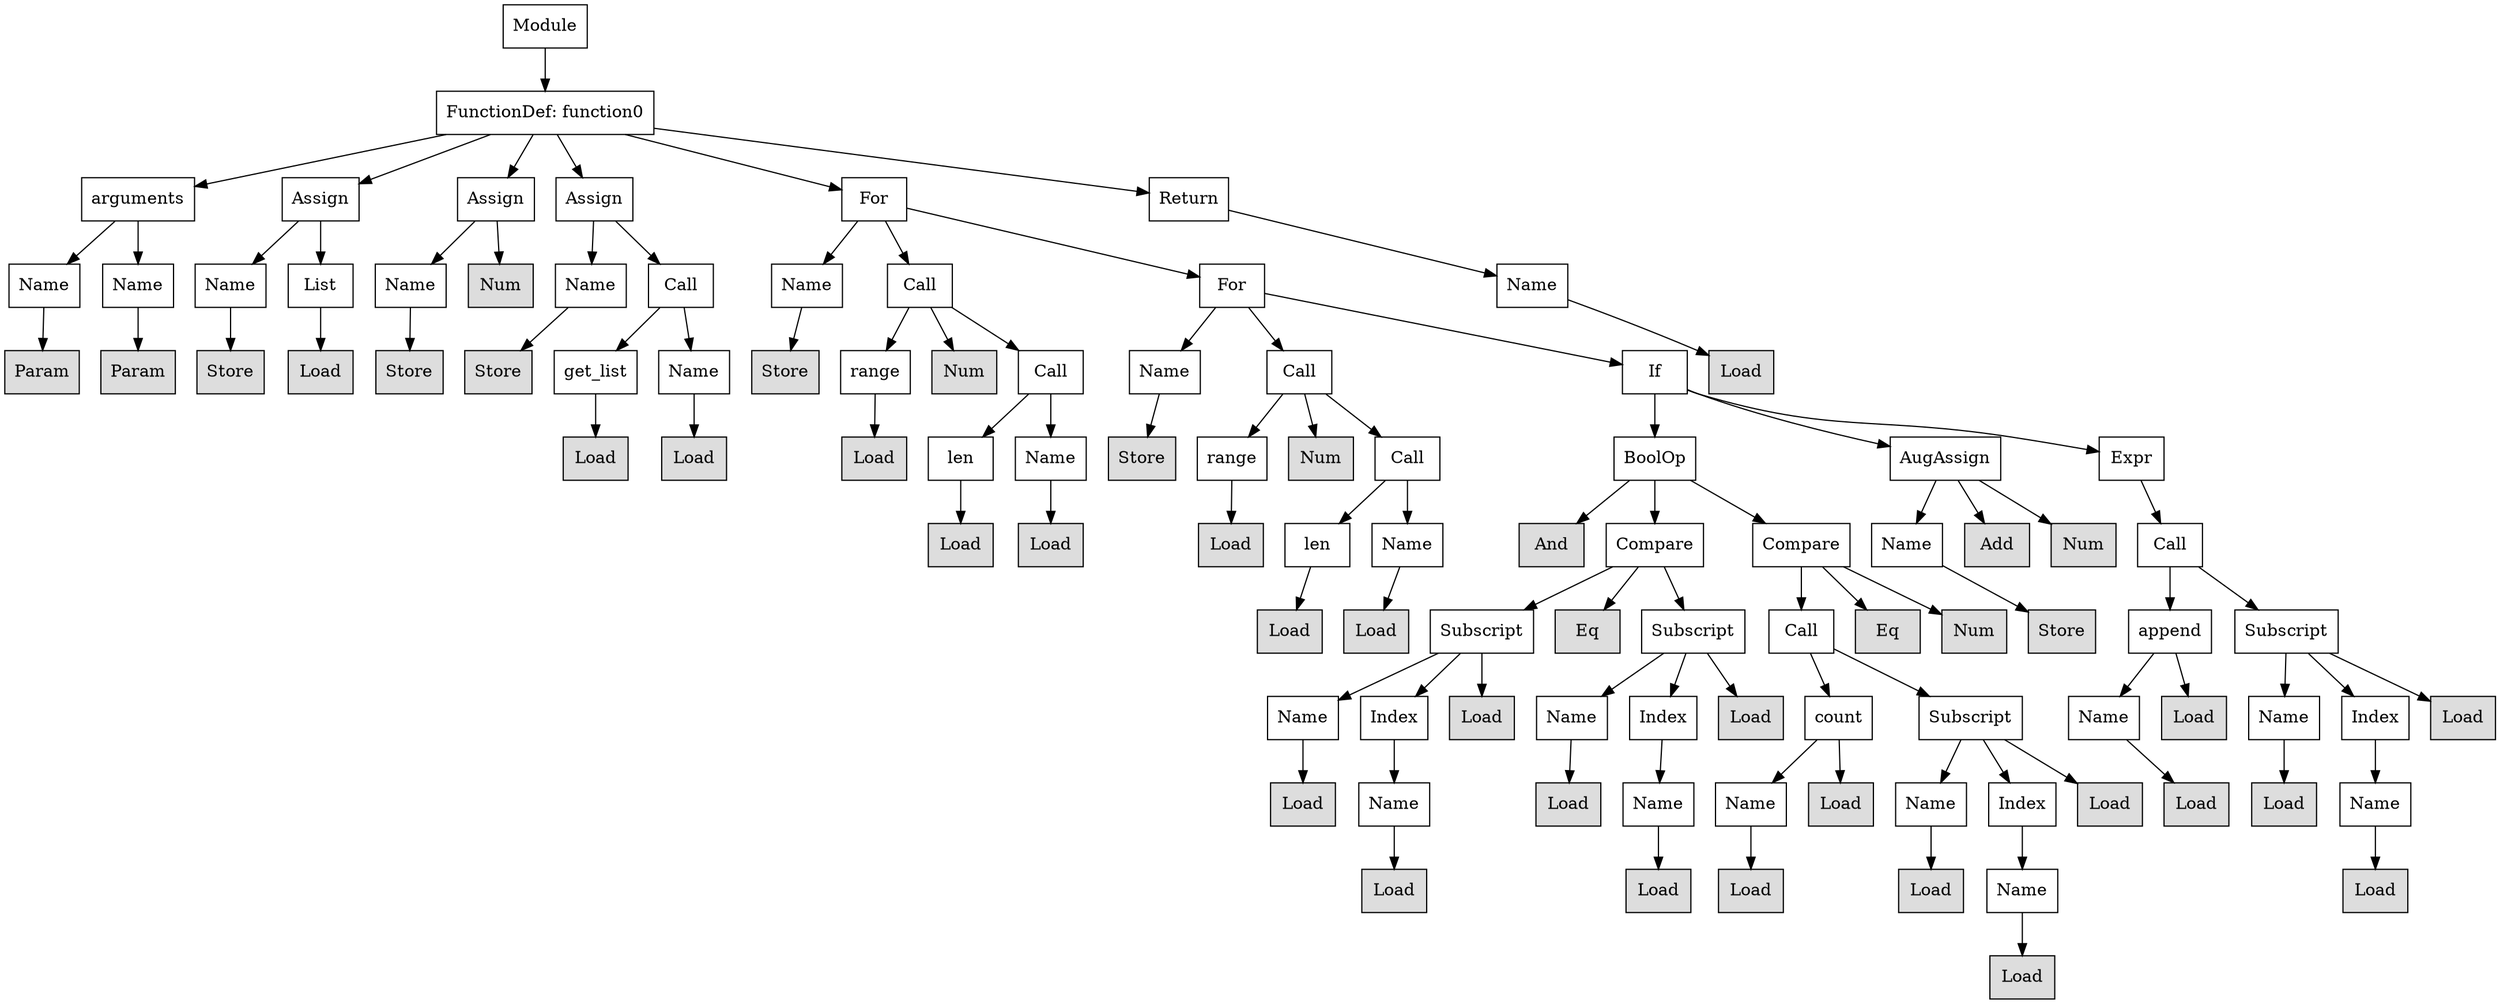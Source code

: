 digraph G {
n0 [shape=rect, label="Module"];
n1 [shape=rect, label="FunctionDef: function0"];
n2 [shape=rect, label="arguments"];
n3 [shape=rect, label="Assign"];
n4 [shape=rect, label="Assign"];
n5 [shape=rect, label="Assign"];
n6 [shape=rect, label="For"];
n7 [shape=rect, label="Return"];
n8 [shape=rect, label="Name"];
n9 [shape=rect, label="Name"];
n10 [shape=rect, label="Name"];
n11 [shape=rect, label="List"];
n12 [shape=rect, label="Name"];
n13 [shape=rect, label="Num" style="filled" fillcolor="#dddddd"];
n14 [shape=rect, label="Name"];
n15 [shape=rect, label="Call"];
n16 [shape=rect, label="Name"];
n17 [shape=rect, label="Call"];
n18 [shape=rect, label="For"];
n19 [shape=rect, label="Name"];
n20 [shape=rect, label="Param" style="filled" fillcolor="#dddddd"];
n21 [shape=rect, label="Param" style="filled" fillcolor="#dddddd"];
n22 [shape=rect, label="Store" style="filled" fillcolor="#dddddd"];
n23 [shape=rect, label="Load" style="filled" fillcolor="#dddddd"];
n24 [shape=rect, label="Store" style="filled" fillcolor="#dddddd"];
n25 [shape=rect, label="Store" style="filled" fillcolor="#dddddd"];
n26 [shape=rect, label="get_list"];
n27 [shape=rect, label="Name"];
n28 [shape=rect, label="Store" style="filled" fillcolor="#dddddd"];
n29 [shape=rect, label="range"];
n30 [shape=rect, label="Num" style="filled" fillcolor="#dddddd"];
n31 [shape=rect, label="Call"];
n32 [shape=rect, label="Name"];
n33 [shape=rect, label="Call"];
n34 [shape=rect, label="If"];
n35 [shape=rect, label="Load" style="filled" fillcolor="#dddddd"];
n36 [shape=rect, label="Load" style="filled" fillcolor="#dddddd"];
n37 [shape=rect, label="Load" style="filled" fillcolor="#dddddd"];
n38 [shape=rect, label="Load" style="filled" fillcolor="#dddddd"];
n39 [shape=rect, label="len"];
n40 [shape=rect, label="Name"];
n41 [shape=rect, label="Store" style="filled" fillcolor="#dddddd"];
n42 [shape=rect, label="range"];
n43 [shape=rect, label="Num" style="filled" fillcolor="#dddddd"];
n44 [shape=rect, label="Call"];
n45 [shape=rect, label="BoolOp"];
n46 [shape=rect, label="AugAssign"];
n47 [shape=rect, label="Expr"];
n48 [shape=rect, label="Load" style="filled" fillcolor="#dddddd"];
n49 [shape=rect, label="Load" style="filled" fillcolor="#dddddd"];
n50 [shape=rect, label="Load" style="filled" fillcolor="#dddddd"];
n51 [shape=rect, label="len"];
n52 [shape=rect, label="Name"];
n53 [shape=rect, label="And" style="filled" fillcolor="#dddddd"];
n54 [shape=rect, label="Compare"];
n55 [shape=rect, label="Compare"];
n56 [shape=rect, label="Name"];
n57 [shape=rect, label="Add" style="filled" fillcolor="#dddddd"];
n58 [shape=rect, label="Num" style="filled" fillcolor="#dddddd"];
n59 [shape=rect, label="Call"];
n60 [shape=rect, label="Load" style="filled" fillcolor="#dddddd"];
n61 [shape=rect, label="Load" style="filled" fillcolor="#dddddd"];
n62 [shape=rect, label="Subscript"];
n63 [shape=rect, label="Eq" style="filled" fillcolor="#dddddd"];
n64 [shape=rect, label="Subscript"];
n65 [shape=rect, label="Call"];
n66 [shape=rect, label="Eq" style="filled" fillcolor="#dddddd"];
n67 [shape=rect, label="Num" style="filled" fillcolor="#dddddd"];
n68 [shape=rect, label="Store" style="filled" fillcolor="#dddddd"];
n69 [shape=rect, label="append"];
n70 [shape=rect, label="Subscript"];
n71 [shape=rect, label="Name"];
n72 [shape=rect, label="Index"];
n73 [shape=rect, label="Load" style="filled" fillcolor="#dddddd"];
n74 [shape=rect, label="Name"];
n75 [shape=rect, label="Index"];
n76 [shape=rect, label="Load" style="filled" fillcolor="#dddddd"];
n77 [shape=rect, label="count"];
n78 [shape=rect, label="Subscript"];
n79 [shape=rect, label="Name"];
n80 [shape=rect, label="Load" style="filled" fillcolor="#dddddd"];
n81 [shape=rect, label="Name"];
n82 [shape=rect, label="Index"];
n83 [shape=rect, label="Load" style="filled" fillcolor="#dddddd"];
n84 [shape=rect, label="Load" style="filled" fillcolor="#dddddd"];
n85 [shape=rect, label="Name"];
n86 [shape=rect, label="Load" style="filled" fillcolor="#dddddd"];
n87 [shape=rect, label="Name"];
n88 [shape=rect, label="Name"];
n89 [shape=rect, label="Load" style="filled" fillcolor="#dddddd"];
n90 [shape=rect, label="Name"];
n91 [shape=rect, label="Index"];
n92 [shape=rect, label="Load" style="filled" fillcolor="#dddddd"];
n93 [shape=rect, label="Load" style="filled" fillcolor="#dddddd"];
n94 [shape=rect, label="Load" style="filled" fillcolor="#dddddd"];
n95 [shape=rect, label="Name"];
n96 [shape=rect, label="Load" style="filled" fillcolor="#dddddd"];
n97 [shape=rect, label="Load" style="filled" fillcolor="#dddddd"];
n98 [shape=rect, label="Load" style="filled" fillcolor="#dddddd"];
n99 [shape=rect, label="Load" style="filled" fillcolor="#dddddd"];
n100 [shape=rect, label="Name"];
n101 [shape=rect, label="Load" style="filled" fillcolor="#dddddd"];
n102 [shape=rect, label="Load" style="filled" fillcolor="#dddddd"];
n0 -> n1;
n1 -> n2;
n1 -> n3;
n1 -> n4;
n1 -> n5;
n1 -> n6;
n1 -> n7;
n2 -> n8;
n2 -> n9;
n3 -> n10;
n3 -> n11;
n4 -> n12;
n4 -> n13;
n5 -> n14;
n5 -> n15;
n6 -> n16;
n6 -> n17;
n6 -> n18;
n7 -> n19;
n8 -> n20;
n9 -> n21;
n10 -> n22;
n11 -> n23;
n12 -> n24;
n14 -> n25;
n15 -> n26;
n15 -> n27;
n16 -> n28;
n17 -> n29;
n17 -> n30;
n17 -> n31;
n18 -> n32;
n18 -> n33;
n18 -> n34;
n19 -> n35;
n26 -> n36;
n27 -> n37;
n29 -> n38;
n31 -> n39;
n31 -> n40;
n32 -> n41;
n33 -> n42;
n33 -> n43;
n33 -> n44;
n34 -> n45;
n34 -> n46;
n34 -> n47;
n39 -> n48;
n40 -> n49;
n42 -> n50;
n44 -> n51;
n44 -> n52;
n45 -> n53;
n45 -> n54;
n45 -> n55;
n46 -> n56;
n46 -> n57;
n46 -> n58;
n47 -> n59;
n51 -> n60;
n52 -> n61;
n54 -> n62;
n54 -> n63;
n54 -> n64;
n55 -> n65;
n55 -> n66;
n55 -> n67;
n56 -> n68;
n59 -> n69;
n59 -> n70;
n62 -> n71;
n62 -> n72;
n62 -> n73;
n64 -> n74;
n64 -> n75;
n64 -> n76;
n65 -> n77;
n65 -> n78;
n69 -> n79;
n69 -> n80;
n70 -> n81;
n70 -> n82;
n70 -> n83;
n71 -> n84;
n72 -> n85;
n74 -> n86;
n75 -> n87;
n77 -> n88;
n77 -> n89;
n78 -> n90;
n78 -> n91;
n78 -> n92;
n79 -> n93;
n81 -> n94;
n82 -> n95;
n85 -> n96;
n87 -> n97;
n88 -> n98;
n90 -> n99;
n91 -> n100;
n95 -> n101;
n100 -> n102;
}
